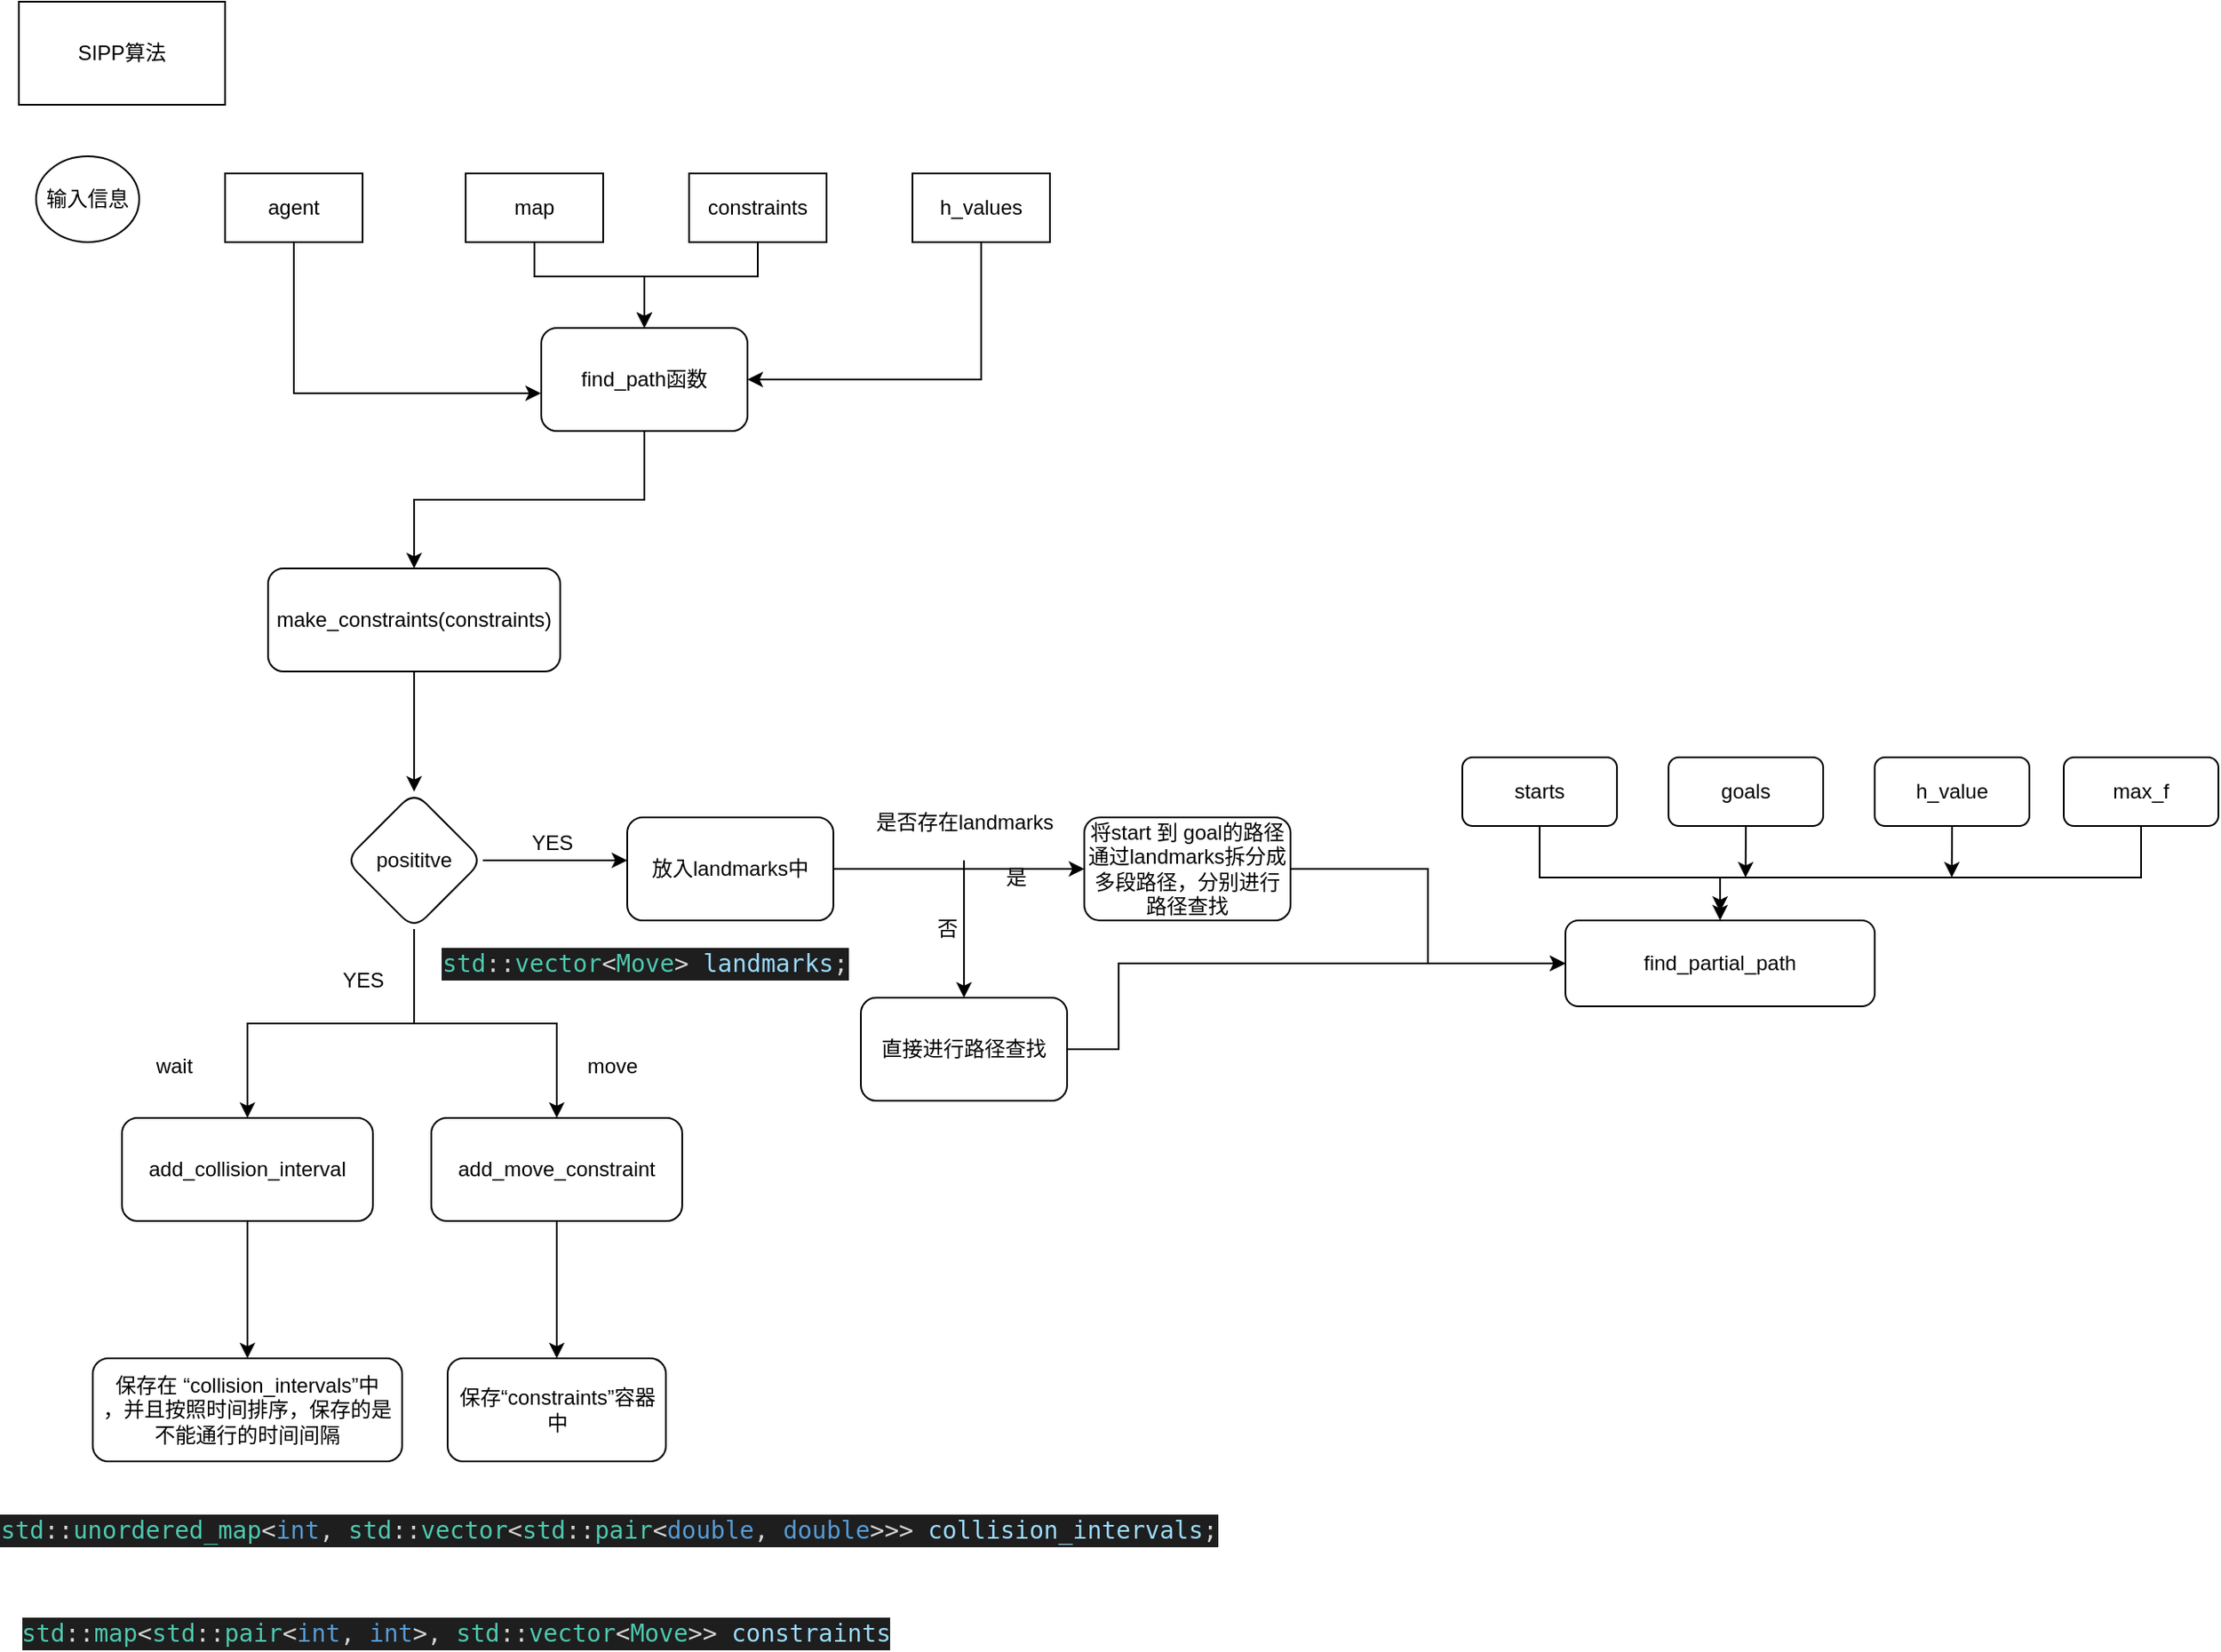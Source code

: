 <mxfile version="14.9.6" type="github">
  <diagram id="e655tog_qIfLLv0GMpIh" name="Page-1">
    <mxGraphModel dx="1956" dy="632" grid="1" gridSize="10" guides="1" tooltips="1" connect="1" arrows="1" fold="1" page="1" pageScale="1" pageWidth="827" pageHeight="1169" math="0" shadow="0">
      <root>
        <mxCell id="0" />
        <mxCell id="1" parent="0" />
        <mxCell id="Dc8rIp4SgCtgs9jUnkT4-1" value="SIPP算法" style="rounded=0;whiteSpace=wrap;html=1;" vertex="1" parent="1">
          <mxGeometry x="-810" y="120" width="120" height="60" as="geometry" />
        </mxCell>
        <mxCell id="Dc8rIp4SgCtgs9jUnkT4-16" style="edgeStyle=orthogonalEdgeStyle;rounded=0;orthogonalLoop=1;jettySize=auto;html=1;exitX=0.5;exitY=1;exitDx=0;exitDy=0;entryX=-0.002;entryY=0.634;entryDx=0;entryDy=0;entryPerimeter=0;" edge="1" parent="1" source="Dc8rIp4SgCtgs9jUnkT4-3" target="Dc8rIp4SgCtgs9jUnkT4-10">
          <mxGeometry relative="1" as="geometry" />
        </mxCell>
        <mxCell id="Dc8rIp4SgCtgs9jUnkT4-3" value="agent" style="rounded=0;whiteSpace=wrap;html=1;" vertex="1" parent="1">
          <mxGeometry x="-690" y="220" width="80" height="40" as="geometry" />
        </mxCell>
        <mxCell id="Dc8rIp4SgCtgs9jUnkT4-6" value="输入信息" style="ellipse;whiteSpace=wrap;html=1;" vertex="1" parent="1">
          <mxGeometry x="-800" y="210" width="60" height="50" as="geometry" />
        </mxCell>
        <mxCell id="Dc8rIp4SgCtgs9jUnkT4-19" style="edgeStyle=orthogonalEdgeStyle;rounded=0;orthogonalLoop=1;jettySize=auto;html=1;exitX=1;exitY=0.5;exitDx=0;exitDy=0;entryX=0.5;entryY=0;entryDx=0;entryDy=0;" edge="1" parent="1" source="Dc8rIp4SgCtgs9jUnkT4-7" target="Dc8rIp4SgCtgs9jUnkT4-10">
          <mxGeometry relative="1" as="geometry">
            <Array as="points">
              <mxPoint x="-510" y="240" />
              <mxPoint x="-510" y="280" />
              <mxPoint x="-446" y="280" />
            </Array>
          </mxGeometry>
        </mxCell>
        <mxCell id="Dc8rIp4SgCtgs9jUnkT4-7" value="map" style="rounded=0;whiteSpace=wrap;html=1;" vertex="1" parent="1">
          <mxGeometry x="-550" y="220" width="80" height="40" as="geometry" />
        </mxCell>
        <mxCell id="Dc8rIp4SgCtgs9jUnkT4-20" style="edgeStyle=orthogonalEdgeStyle;rounded=0;orthogonalLoop=1;jettySize=auto;html=1;entryX=0.5;entryY=0;entryDx=0;entryDy=0;" edge="1" parent="1" source="Dc8rIp4SgCtgs9jUnkT4-8" target="Dc8rIp4SgCtgs9jUnkT4-10">
          <mxGeometry relative="1" as="geometry">
            <Array as="points">
              <mxPoint x="-380" y="280" />
              <mxPoint x="-446" y="280" />
            </Array>
          </mxGeometry>
        </mxCell>
        <mxCell id="Dc8rIp4SgCtgs9jUnkT4-8" value="constraints" style="rounded=0;whiteSpace=wrap;html=1;" vertex="1" parent="1">
          <mxGeometry x="-420" y="220" width="80" height="40" as="geometry" />
        </mxCell>
        <mxCell id="Dc8rIp4SgCtgs9jUnkT4-22" style="edgeStyle=orthogonalEdgeStyle;rounded=0;orthogonalLoop=1;jettySize=auto;html=1;entryX=1;entryY=0.5;entryDx=0;entryDy=0;" edge="1" parent="1" source="Dc8rIp4SgCtgs9jUnkT4-9" target="Dc8rIp4SgCtgs9jUnkT4-10">
          <mxGeometry relative="1" as="geometry">
            <Array as="points">
              <mxPoint x="-250" y="340" />
            </Array>
          </mxGeometry>
        </mxCell>
        <mxCell id="Dc8rIp4SgCtgs9jUnkT4-9" value="h_values" style="rounded=0;whiteSpace=wrap;html=1;" vertex="1" parent="1">
          <mxGeometry x="-290" y="220" width="80" height="40" as="geometry" />
        </mxCell>
        <mxCell id="Dc8rIp4SgCtgs9jUnkT4-24" style="edgeStyle=orthogonalEdgeStyle;rounded=0;orthogonalLoop=1;jettySize=auto;html=1;exitX=0.5;exitY=1;exitDx=0;exitDy=0;entryX=0.5;entryY=0;entryDx=0;entryDy=0;" edge="1" parent="1" source="Dc8rIp4SgCtgs9jUnkT4-10" target="Dc8rIp4SgCtgs9jUnkT4-23">
          <mxGeometry relative="1" as="geometry" />
        </mxCell>
        <mxCell id="Dc8rIp4SgCtgs9jUnkT4-10" value="find_path函数" style="rounded=1;whiteSpace=wrap;html=1;" vertex="1" parent="1">
          <mxGeometry x="-506" y="310" width="120" height="60" as="geometry" />
        </mxCell>
        <mxCell id="Dc8rIp4SgCtgs9jUnkT4-26" value="" style="edgeStyle=orthogonalEdgeStyle;rounded=0;orthogonalLoop=1;jettySize=auto;html=1;" edge="1" parent="1" source="Dc8rIp4SgCtgs9jUnkT4-23" target="Dc8rIp4SgCtgs9jUnkT4-25">
          <mxGeometry relative="1" as="geometry" />
        </mxCell>
        <mxCell id="Dc8rIp4SgCtgs9jUnkT4-23" value="&lt;font style=&quot;font-size: 12px&quot;&gt;make_constraints(constraints)&lt;/font&gt;" style="rounded=1;whiteSpace=wrap;html=1;" vertex="1" parent="1">
          <mxGeometry x="-665" y="450" width="170" height="60" as="geometry" />
        </mxCell>
        <mxCell id="Dc8rIp4SgCtgs9jUnkT4-31" value="" style="edgeStyle=orthogonalEdgeStyle;rounded=0;orthogonalLoop=1;jettySize=auto;html=1;" edge="1" parent="1" source="Dc8rIp4SgCtgs9jUnkT4-25">
          <mxGeometry relative="1" as="geometry">
            <mxPoint x="-456" y="620" as="targetPoint" />
          </mxGeometry>
        </mxCell>
        <mxCell id="Dc8rIp4SgCtgs9jUnkT4-47" value="" style="edgeStyle=orthogonalEdgeStyle;rounded=0;orthogonalLoop=1;jettySize=auto;html=1;" edge="1" parent="1" source="Dc8rIp4SgCtgs9jUnkT4-25" target="Dc8rIp4SgCtgs9jUnkT4-35">
          <mxGeometry relative="1" as="geometry" />
        </mxCell>
        <mxCell id="Dc8rIp4SgCtgs9jUnkT4-48" style="edgeStyle=orthogonalEdgeStyle;rounded=0;orthogonalLoop=1;jettySize=auto;html=1;entryX=0.5;entryY=0;entryDx=0;entryDy=0;" edge="1" parent="1" source="Dc8rIp4SgCtgs9jUnkT4-25" target="Dc8rIp4SgCtgs9jUnkT4-34">
          <mxGeometry relative="1" as="geometry" />
        </mxCell>
        <mxCell id="Dc8rIp4SgCtgs9jUnkT4-25" value="posititve" style="rhombus;whiteSpace=wrap;html=1;rounded=1;" vertex="1" parent="1">
          <mxGeometry x="-620" y="580" width="80" height="80" as="geometry" />
        </mxCell>
        <mxCell id="Dc8rIp4SgCtgs9jUnkT4-59" value="" style="edgeStyle=orthogonalEdgeStyle;rounded=0;orthogonalLoop=1;jettySize=auto;html=1;" edge="1" parent="1" source="Dc8rIp4SgCtgs9jUnkT4-27" target="Dc8rIp4SgCtgs9jUnkT4-58">
          <mxGeometry relative="1" as="geometry" />
        </mxCell>
        <mxCell id="Dc8rIp4SgCtgs9jUnkT4-27" value="放入landmarks中" style="whiteSpace=wrap;html=1;rounded=1;" vertex="1" parent="1">
          <mxGeometry x="-456" y="595" width="120" height="60" as="geometry" />
        </mxCell>
        <mxCell id="Dc8rIp4SgCtgs9jUnkT4-29" value="YES" style="text;html=1;align=center;verticalAlign=middle;resizable=0;points=[];autosize=1;strokeColor=none;" vertex="1" parent="1">
          <mxGeometry x="-630" y="680" width="40" height="20" as="geometry" />
        </mxCell>
        <mxCell id="Dc8rIp4SgCtgs9jUnkT4-32" value="YES" style="text;html=1;align=center;verticalAlign=middle;resizable=0;points=[];autosize=1;strokeColor=none;" vertex="1" parent="1">
          <mxGeometry x="-520" y="600" width="40" height="20" as="geometry" />
        </mxCell>
        <mxCell id="Dc8rIp4SgCtgs9jUnkT4-50" value="" style="edgeStyle=orthogonalEdgeStyle;rounded=0;orthogonalLoop=1;jettySize=auto;html=1;" edge="1" parent="1" source="Dc8rIp4SgCtgs9jUnkT4-34" target="Dc8rIp4SgCtgs9jUnkT4-49">
          <mxGeometry relative="1" as="geometry" />
        </mxCell>
        <mxCell id="Dc8rIp4SgCtgs9jUnkT4-34" value="add_collision_interval" style="rounded=1;whiteSpace=wrap;html=1;" vertex="1" parent="1">
          <mxGeometry x="-750" y="770" width="146" height="60" as="geometry" />
        </mxCell>
        <mxCell id="Dc8rIp4SgCtgs9jUnkT4-54" value="" style="edgeStyle=orthogonalEdgeStyle;rounded=0;orthogonalLoop=1;jettySize=auto;html=1;" edge="1" parent="1" source="Dc8rIp4SgCtgs9jUnkT4-35" target="Dc8rIp4SgCtgs9jUnkT4-53">
          <mxGeometry relative="1" as="geometry" />
        </mxCell>
        <mxCell id="Dc8rIp4SgCtgs9jUnkT4-35" value="add_move_constraint" style="rounded=1;whiteSpace=wrap;html=1;" vertex="1" parent="1">
          <mxGeometry x="-570" y="770" width="146" height="60" as="geometry" />
        </mxCell>
        <mxCell id="Dc8rIp4SgCtgs9jUnkT4-45" value="wait" style="text;html=1;align=center;verticalAlign=middle;resizable=0;points=[];autosize=1;strokeColor=none;" vertex="1" parent="1">
          <mxGeometry x="-740" y="730" width="40" height="20" as="geometry" />
        </mxCell>
        <mxCell id="Dc8rIp4SgCtgs9jUnkT4-46" value="&lt;div&gt;move&lt;/div&gt;" style="text;html=1;align=center;verticalAlign=middle;resizable=0;points=[];autosize=1;strokeColor=none;" vertex="1" parent="1">
          <mxGeometry x="-490" y="730" width="50" height="20" as="geometry" />
        </mxCell>
        <mxCell id="Dc8rIp4SgCtgs9jUnkT4-49" value="&lt;div&gt;保存在 “collision_intervals”中&lt;/div&gt;&lt;div&gt;，并且按照时间排序，保存的是&lt;/div&gt;&lt;div&gt;不能通行的时间间隔&lt;br&gt;&lt;/div&gt;" style="whiteSpace=wrap;html=1;rounded=1;" vertex="1" parent="1">
          <mxGeometry x="-767" y="910" width="180" height="60" as="geometry" />
        </mxCell>
        <mxCell id="Dc8rIp4SgCtgs9jUnkT4-53" value="保存“constraints”容器中" style="whiteSpace=wrap;html=1;rounded=1;" vertex="1" parent="1">
          <mxGeometry x="-560.5" y="910" width="127" height="60" as="geometry" />
        </mxCell>
        <mxCell id="Dc8rIp4SgCtgs9jUnkT4-55" value="&lt;div style=&quot;color: rgb(212 , 212 , 212) ; background-color: rgb(30 , 30 , 30) ; font-family: &amp;#34;droid sans mono&amp;#34; , &amp;#34;monospace&amp;#34; , monospace , &amp;#34;droid sans fallback&amp;#34; ; font-weight: normal ; font-size: 14px ; line-height: 19px&quot;&gt;&lt;div&gt;&lt;span style=&quot;color: #4ec9b0&quot;&gt;std&lt;/span&gt;&lt;span style=&quot;color: #d4d4d4&quot;&gt;::&lt;/span&gt;&lt;span style=&quot;color: #4ec9b0&quot;&gt;map&lt;/span&gt;&lt;span style=&quot;color: #d4d4d4&quot;&gt;&amp;lt;&lt;/span&gt;&lt;span style=&quot;color: #4ec9b0&quot;&gt;std&lt;/span&gt;&lt;span style=&quot;color: #d4d4d4&quot;&gt;::&lt;/span&gt;&lt;span style=&quot;color: #4ec9b0&quot;&gt;pair&lt;/span&gt;&lt;span style=&quot;color: #d4d4d4&quot;&gt;&amp;lt;&lt;/span&gt;&lt;span style=&quot;color: #569cd6&quot;&gt;int&lt;/span&gt;&lt;span style=&quot;color: #d4d4d4&quot;&gt;, &lt;/span&gt;&lt;span style=&quot;color: #569cd6&quot;&gt;int&lt;/span&gt;&lt;span style=&quot;color: #d4d4d4&quot;&gt;&amp;gt;, &lt;/span&gt;&lt;span style=&quot;color: #4ec9b0&quot;&gt;std&lt;/span&gt;&lt;span style=&quot;color: #d4d4d4&quot;&gt;::&lt;/span&gt;&lt;span style=&quot;color: #4ec9b0&quot;&gt;vector&lt;/span&gt;&lt;span style=&quot;color: #d4d4d4&quot;&gt;&amp;lt;&lt;/span&gt;&lt;span style=&quot;color: #4ec9b0&quot;&gt;Move&lt;/span&gt;&lt;span style=&quot;color: #d4d4d4&quot;&gt;&amp;gt;&amp;gt; &lt;/span&gt;&lt;span style=&quot;color: #9cdcfe&quot;&gt;constraints&lt;/span&gt;&lt;/div&gt;&lt;/div&gt;" style="text;html=1;align=center;verticalAlign=middle;resizable=0;points=[];autosize=1;strokeColor=none;" vertex="1" parent="1">
          <mxGeometry x="-776" y="1060" width="440" height="20" as="geometry" />
        </mxCell>
        <mxCell id="Dc8rIp4SgCtgs9jUnkT4-56" value="&lt;div style=&quot;color: rgb(212 , 212 , 212) ; background-color: rgb(30 , 30 , 30) ; font-family: &amp;#34;droid sans mono&amp;#34; , &amp;#34;monospace&amp;#34; , monospace , &amp;#34;droid sans fallback&amp;#34; ; font-weight: normal ; font-size: 14px ; line-height: 19px&quot;&gt;&lt;div&gt;&lt;span style=&quot;color: #d4d4d4&quot;&gt; &lt;/span&gt;&lt;span style=&quot;color: #4ec9b0&quot;&gt;std&lt;/span&gt;&lt;span style=&quot;color: #d4d4d4&quot;&gt;::&lt;/span&gt;&lt;span style=&quot;color: #4ec9b0&quot;&gt;unordered_map&lt;/span&gt;&lt;span style=&quot;color: #d4d4d4&quot;&gt;&amp;lt;&lt;/span&gt;&lt;span style=&quot;color: #569cd6&quot;&gt;int&lt;/span&gt;&lt;span style=&quot;color: #d4d4d4&quot;&gt;, &lt;/span&gt;&lt;span style=&quot;color: #4ec9b0&quot;&gt;std&lt;/span&gt;&lt;span style=&quot;color: #d4d4d4&quot;&gt;::&lt;/span&gt;&lt;span style=&quot;color: #4ec9b0&quot;&gt;vector&lt;/span&gt;&lt;span style=&quot;color: #d4d4d4&quot;&gt;&amp;lt;&lt;/span&gt;&lt;span style=&quot;color: #4ec9b0&quot;&gt;std&lt;/span&gt;&lt;span style=&quot;color: #d4d4d4&quot;&gt;::&lt;/span&gt;&lt;span style=&quot;color: #4ec9b0&quot;&gt;pair&lt;/span&gt;&lt;span style=&quot;color: #d4d4d4&quot;&gt;&amp;lt;&lt;/span&gt;&lt;span style=&quot;color: #569cd6&quot;&gt;double&lt;/span&gt;&lt;span style=&quot;color: #d4d4d4&quot;&gt;, &lt;/span&gt;&lt;span style=&quot;color: #569cd6&quot;&gt;double&lt;/span&gt;&lt;span style=&quot;color: #d4d4d4&quot;&gt;&amp;gt;&amp;gt;&amp;gt; &lt;/span&gt;&lt;span style=&quot;color: #9cdcfe&quot;&gt;collision_intervals&lt;/span&gt;&lt;span style=&quot;color: #d4d4d4&quot;&gt;;&lt;/span&gt;&lt;/div&gt;&lt;/div&gt;" style="text;html=1;align=center;verticalAlign=middle;resizable=0;points=[];autosize=1;strokeColor=none;" vertex="1" parent="1">
          <mxGeometry x="-767" y="1000" width="600" height="20" as="geometry" />
        </mxCell>
        <mxCell id="Dc8rIp4SgCtgs9jUnkT4-57" value="&lt;div style=&quot;color: rgb(212 , 212 , 212) ; background-color: rgb(30 , 30 , 30) ; font-family: &amp;#34;droid sans mono&amp;#34; , &amp;#34;monospace&amp;#34; , monospace , &amp;#34;droid sans fallback&amp;#34; ; font-weight: normal ; font-size: 14px ; line-height: 19px&quot;&gt;&lt;div&gt;&lt;span style=&quot;color: #4ec9b0&quot;&gt;std&lt;/span&gt;&lt;span style=&quot;color: #d4d4d4&quot;&gt;::&lt;/span&gt;&lt;span style=&quot;color: #4ec9b0&quot;&gt;vector&lt;/span&gt;&lt;span style=&quot;color: #d4d4d4&quot;&gt;&amp;lt;&lt;/span&gt;&lt;span style=&quot;color: #4ec9b0&quot;&gt;Move&lt;/span&gt;&lt;span style=&quot;color: #d4d4d4&quot;&gt;&amp;gt; &lt;/span&gt;&lt;span style=&quot;color: #9cdcfe&quot;&gt;landmarks&lt;/span&gt;&lt;span style=&quot;color: #d4d4d4&quot;&gt;;&lt;/span&gt;&lt;/div&gt;&lt;/div&gt;" style="text;html=1;align=center;verticalAlign=middle;resizable=0;points=[];autosize=1;strokeColor=none;" vertex="1" parent="1">
          <mxGeometry x="-551" y="670" width="210" height="20" as="geometry" />
        </mxCell>
        <mxCell id="Dc8rIp4SgCtgs9jUnkT4-69" style="edgeStyle=orthogonalEdgeStyle;rounded=0;orthogonalLoop=1;jettySize=auto;html=1;exitX=1;exitY=0.5;exitDx=0;exitDy=0;entryX=0;entryY=0.5;entryDx=0;entryDy=0;" edge="1" parent="1" source="Dc8rIp4SgCtgs9jUnkT4-58" target="Dc8rIp4SgCtgs9jUnkT4-66">
          <mxGeometry relative="1" as="geometry" />
        </mxCell>
        <mxCell id="Dc8rIp4SgCtgs9jUnkT4-58" value="将start 到 goal的路径通过landmarks拆分成多段路径，分别进行路径查找" style="whiteSpace=wrap;html=1;rounded=1;" vertex="1" parent="1">
          <mxGeometry x="-190" y="595" width="120" height="60" as="geometry" />
        </mxCell>
        <mxCell id="Dc8rIp4SgCtgs9jUnkT4-62" value="" style="edgeStyle=orthogonalEdgeStyle;rounded=0;orthogonalLoop=1;jettySize=auto;html=1;" edge="1" parent="1" source="Dc8rIp4SgCtgs9jUnkT4-60" target="Dc8rIp4SgCtgs9jUnkT4-61">
          <mxGeometry relative="1" as="geometry" />
        </mxCell>
        <mxCell id="Dc8rIp4SgCtgs9jUnkT4-60" value="&lt;div&gt;是否存在landmarks&lt;/div&gt;&lt;div&gt;&lt;br&gt;&lt;/div&gt;" style="text;html=1;align=center;verticalAlign=middle;resizable=0;points=[];autosize=1;strokeColor=none;" vertex="1" parent="1">
          <mxGeometry x="-320" y="590" width="120" height="30" as="geometry" />
        </mxCell>
        <mxCell id="Dc8rIp4SgCtgs9jUnkT4-70" style="edgeStyle=orthogonalEdgeStyle;rounded=0;orthogonalLoop=1;jettySize=auto;html=1;exitX=1;exitY=0.5;exitDx=0;exitDy=0;" edge="1" parent="1" source="Dc8rIp4SgCtgs9jUnkT4-61">
          <mxGeometry relative="1" as="geometry">
            <mxPoint x="90" y="680" as="targetPoint" />
            <Array as="points">
              <mxPoint x="-170" y="730" />
              <mxPoint x="-170" y="680" />
            </Array>
          </mxGeometry>
        </mxCell>
        <mxCell id="Dc8rIp4SgCtgs9jUnkT4-61" value="直接进行路径查找" style="rounded=1;whiteSpace=wrap;html=1;strokeWidth=1;" vertex="1" parent="1">
          <mxGeometry x="-320" y="700" width="120" height="60" as="geometry" />
        </mxCell>
        <mxCell id="Dc8rIp4SgCtgs9jUnkT4-64" value="否" style="text;html=1;align=center;verticalAlign=middle;resizable=0;points=[];autosize=1;strokeColor=none;" vertex="1" parent="1">
          <mxGeometry x="-285" y="650" width="30" height="20" as="geometry" />
        </mxCell>
        <mxCell id="Dc8rIp4SgCtgs9jUnkT4-65" value="是" style="text;html=1;align=center;verticalAlign=middle;resizable=0;points=[];autosize=1;strokeColor=none;" vertex="1" parent="1">
          <mxGeometry x="-245" y="620" width="30" height="20" as="geometry" />
        </mxCell>
        <mxCell id="Dc8rIp4SgCtgs9jUnkT4-66" value="find_partial_path" style="rounded=1;whiteSpace=wrap;html=1;strokeWidth=1;" vertex="1" parent="1">
          <mxGeometry x="90" y="655" width="180" height="50" as="geometry" />
        </mxCell>
        <mxCell id="Dc8rIp4SgCtgs9jUnkT4-78" style="edgeStyle=orthogonalEdgeStyle;rounded=0;orthogonalLoop=1;jettySize=auto;html=1;" edge="1" parent="1" source="Dc8rIp4SgCtgs9jUnkT4-72" target="Dc8rIp4SgCtgs9jUnkT4-66">
          <mxGeometry relative="1" as="geometry">
            <Array as="points">
              <mxPoint x="75" y="630" />
              <mxPoint x="180" y="630" />
            </Array>
          </mxGeometry>
        </mxCell>
        <mxCell id="Dc8rIp4SgCtgs9jUnkT4-72" value="starts" style="rounded=1;whiteSpace=wrap;html=1;strokeWidth=1;" vertex="1" parent="1">
          <mxGeometry x="30" y="560" width="90" height="40" as="geometry" />
        </mxCell>
        <mxCell id="Dc8rIp4SgCtgs9jUnkT4-84" style="edgeStyle=orthogonalEdgeStyle;rounded=0;orthogonalLoop=1;jettySize=auto;html=1;exitX=0.5;exitY=1;exitDx=0;exitDy=0;" edge="1" parent="1" source="Dc8rIp4SgCtgs9jUnkT4-75">
          <mxGeometry relative="1" as="geometry">
            <mxPoint x="194.833" y="630" as="targetPoint" />
          </mxGeometry>
        </mxCell>
        <mxCell id="Dc8rIp4SgCtgs9jUnkT4-75" value="goals" style="rounded=1;whiteSpace=wrap;html=1;strokeWidth=1;" vertex="1" parent="1">
          <mxGeometry x="150" y="560" width="90" height="40" as="geometry" />
        </mxCell>
        <mxCell id="Dc8rIp4SgCtgs9jUnkT4-82" style="edgeStyle=orthogonalEdgeStyle;rounded=0;orthogonalLoop=1;jettySize=auto;html=1;exitX=0.5;exitY=1;exitDx=0;exitDy=0;" edge="1" parent="1" source="Dc8rIp4SgCtgs9jUnkT4-76">
          <mxGeometry relative="1" as="geometry">
            <mxPoint x="314.833" y="630" as="targetPoint" />
          </mxGeometry>
        </mxCell>
        <mxCell id="Dc8rIp4SgCtgs9jUnkT4-76" value="h_value" style="rounded=1;whiteSpace=wrap;html=1;strokeWidth=1;" vertex="1" parent="1">
          <mxGeometry x="270" y="560" width="90" height="40" as="geometry" />
        </mxCell>
        <mxCell id="Dc8rIp4SgCtgs9jUnkT4-79" style="edgeStyle=orthogonalEdgeStyle;rounded=0;orthogonalLoop=1;jettySize=auto;html=1;exitX=0.5;exitY=1;exitDx=0;exitDy=0;" edge="1" parent="1" source="Dc8rIp4SgCtgs9jUnkT4-77">
          <mxGeometry relative="1" as="geometry">
            <mxPoint x="180" y="650" as="targetPoint" />
            <Array as="points">
              <mxPoint x="425" y="630" />
              <mxPoint x="180" y="630" />
            </Array>
          </mxGeometry>
        </mxCell>
        <mxCell id="Dc8rIp4SgCtgs9jUnkT4-77" value="max_f" style="rounded=1;whiteSpace=wrap;html=1;strokeWidth=1;" vertex="1" parent="1">
          <mxGeometry x="380" y="560" width="90" height="40" as="geometry" />
        </mxCell>
      </root>
    </mxGraphModel>
  </diagram>
</mxfile>
